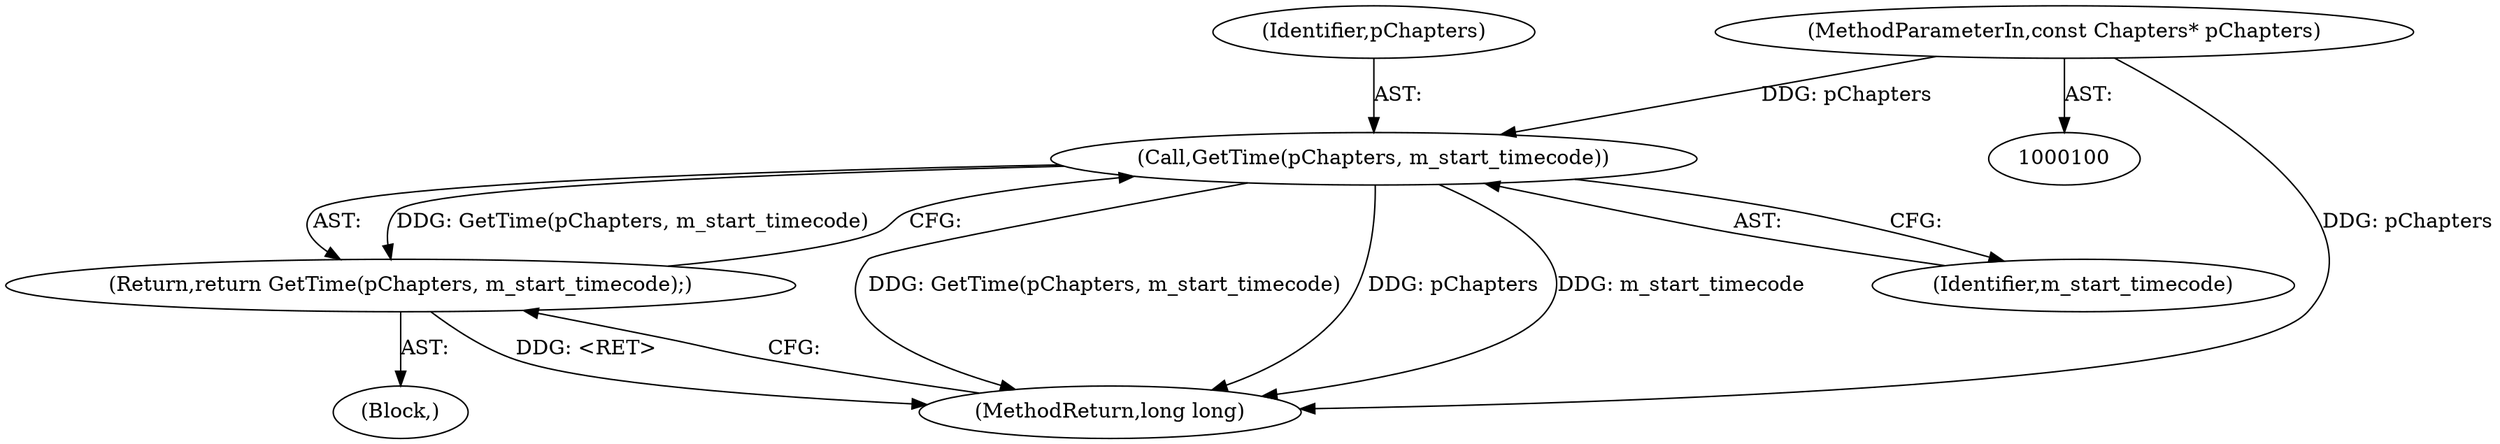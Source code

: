 digraph "1_Android_04839626ed859623901ebd3a5fd483982186b59d_117@pointer" {
"1000101" [label="(MethodParameterIn,const Chapters* pChapters)"];
"1000104" [label="(Call,GetTime(pChapters, m_start_timecode))"];
"1000103" [label="(Return,return GetTime(pChapters, m_start_timecode);)"];
"1000107" [label="(MethodReturn,long long)"];
"1000101" [label="(MethodParameterIn,const Chapters* pChapters)"];
"1000104" [label="(Call,GetTime(pChapters, m_start_timecode))"];
"1000105" [label="(Identifier,pChapters)"];
"1000103" [label="(Return,return GetTime(pChapters, m_start_timecode);)"];
"1000102" [label="(Block,)"];
"1000106" [label="(Identifier,m_start_timecode)"];
"1000101" -> "1000100"  [label="AST: "];
"1000101" -> "1000107"  [label="DDG: pChapters"];
"1000101" -> "1000104"  [label="DDG: pChapters"];
"1000104" -> "1000103"  [label="AST: "];
"1000104" -> "1000106"  [label="CFG: "];
"1000105" -> "1000104"  [label="AST: "];
"1000106" -> "1000104"  [label="AST: "];
"1000103" -> "1000104"  [label="CFG: "];
"1000104" -> "1000107"  [label="DDG: GetTime(pChapters, m_start_timecode)"];
"1000104" -> "1000107"  [label="DDG: pChapters"];
"1000104" -> "1000107"  [label="DDG: m_start_timecode"];
"1000104" -> "1000103"  [label="DDG: GetTime(pChapters, m_start_timecode)"];
"1000103" -> "1000102"  [label="AST: "];
"1000107" -> "1000103"  [label="CFG: "];
"1000103" -> "1000107"  [label="DDG: <RET>"];
}
